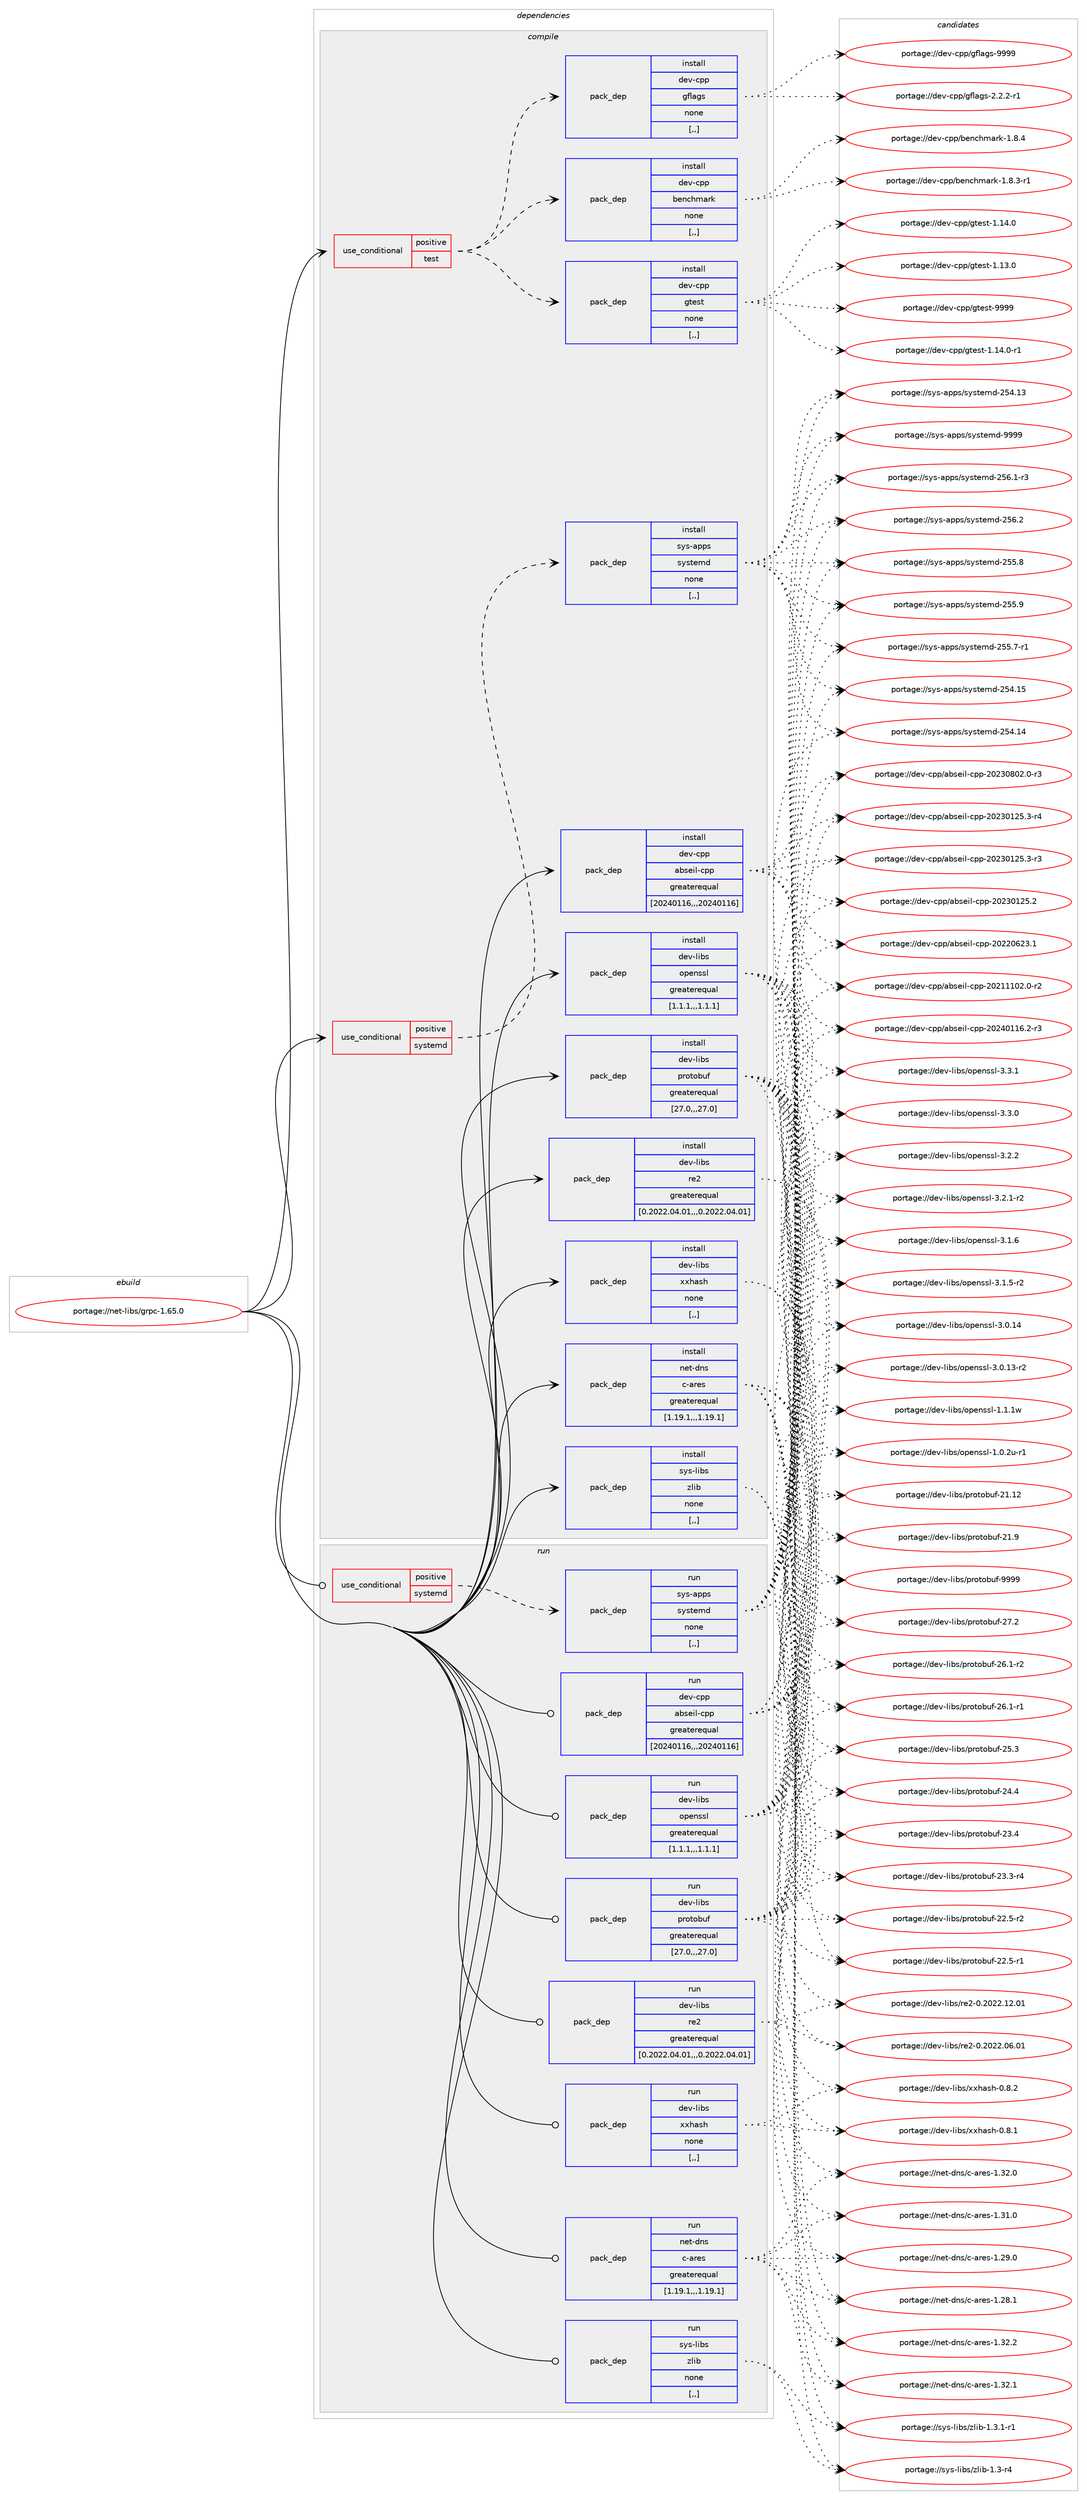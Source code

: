 digraph prolog {

# *************
# Graph options
# *************

newrank=true;
concentrate=true;
compound=true;
graph [rankdir=LR,fontname=Helvetica,fontsize=10,ranksep=1.5];#, ranksep=2.5, nodesep=0.2];
edge  [arrowhead=vee];
node  [fontname=Helvetica,fontsize=10];

# **********
# The ebuild
# **********

subgraph cluster_leftcol {
color=gray;
label=<<i>ebuild</i>>;
id [label="portage://net-libs/grpc-1.65.0", color=red, width=4, href="../net-libs/grpc-1.65.0.svg"];
}

# ****************
# The dependencies
# ****************

subgraph cluster_midcol {
color=gray;
label=<<i>dependencies</i>>;
subgraph cluster_compile {
fillcolor="#eeeeee";
style=filled;
label=<<i>compile</i>>;
subgraph cond93081 {
dependency357127 [label=<<TABLE BORDER="0" CELLBORDER="1" CELLSPACING="0" CELLPADDING="4"><TR><TD ROWSPAN="3" CELLPADDING="10">use_conditional</TD></TR><TR><TD>positive</TD></TR><TR><TD>systemd</TD></TR></TABLE>>, shape=none, color=red];
subgraph pack261386 {
dependency357128 [label=<<TABLE BORDER="0" CELLBORDER="1" CELLSPACING="0" CELLPADDING="4" WIDTH="220"><TR><TD ROWSPAN="6" CELLPADDING="30">pack_dep</TD></TR><TR><TD WIDTH="110">install</TD></TR><TR><TD>sys-apps</TD></TR><TR><TD>systemd</TD></TR><TR><TD>none</TD></TR><TR><TD>[,,]</TD></TR></TABLE>>, shape=none, color=blue];
}
dependency357127:e -> dependency357128:w [weight=20,style="dashed",arrowhead="vee"];
}
id:e -> dependency357127:w [weight=20,style="solid",arrowhead="vee"];
subgraph cond93082 {
dependency357129 [label=<<TABLE BORDER="0" CELLBORDER="1" CELLSPACING="0" CELLPADDING="4"><TR><TD ROWSPAN="3" CELLPADDING="10">use_conditional</TD></TR><TR><TD>positive</TD></TR><TR><TD>test</TD></TR></TABLE>>, shape=none, color=red];
subgraph pack261387 {
dependency357130 [label=<<TABLE BORDER="0" CELLBORDER="1" CELLSPACING="0" CELLPADDING="4" WIDTH="220"><TR><TD ROWSPAN="6" CELLPADDING="30">pack_dep</TD></TR><TR><TD WIDTH="110">install</TD></TR><TR><TD>dev-cpp</TD></TR><TR><TD>benchmark</TD></TR><TR><TD>none</TD></TR><TR><TD>[,,]</TD></TR></TABLE>>, shape=none, color=blue];
}
dependency357129:e -> dependency357130:w [weight=20,style="dashed",arrowhead="vee"];
subgraph pack261388 {
dependency357131 [label=<<TABLE BORDER="0" CELLBORDER="1" CELLSPACING="0" CELLPADDING="4" WIDTH="220"><TR><TD ROWSPAN="6" CELLPADDING="30">pack_dep</TD></TR><TR><TD WIDTH="110">install</TD></TR><TR><TD>dev-cpp</TD></TR><TR><TD>gflags</TD></TR><TR><TD>none</TD></TR><TR><TD>[,,]</TD></TR></TABLE>>, shape=none, color=blue];
}
dependency357129:e -> dependency357131:w [weight=20,style="dashed",arrowhead="vee"];
subgraph pack261389 {
dependency357132 [label=<<TABLE BORDER="0" CELLBORDER="1" CELLSPACING="0" CELLPADDING="4" WIDTH="220"><TR><TD ROWSPAN="6" CELLPADDING="30">pack_dep</TD></TR><TR><TD WIDTH="110">install</TD></TR><TR><TD>dev-cpp</TD></TR><TR><TD>gtest</TD></TR><TR><TD>none</TD></TR><TR><TD>[,,]</TD></TR></TABLE>>, shape=none, color=blue];
}
dependency357129:e -> dependency357132:w [weight=20,style="dashed",arrowhead="vee"];
}
id:e -> dependency357129:w [weight=20,style="solid",arrowhead="vee"];
subgraph pack261390 {
dependency357133 [label=<<TABLE BORDER="0" CELLBORDER="1" CELLSPACING="0" CELLPADDING="4" WIDTH="220"><TR><TD ROWSPAN="6" CELLPADDING="30">pack_dep</TD></TR><TR><TD WIDTH="110">install</TD></TR><TR><TD>dev-cpp</TD></TR><TR><TD>abseil-cpp</TD></TR><TR><TD>greaterequal</TD></TR><TR><TD>[20240116,,,20240116]</TD></TR></TABLE>>, shape=none, color=blue];
}
id:e -> dependency357133:w [weight=20,style="solid",arrowhead="vee"];
subgraph pack261391 {
dependency357134 [label=<<TABLE BORDER="0" CELLBORDER="1" CELLSPACING="0" CELLPADDING="4" WIDTH="220"><TR><TD ROWSPAN="6" CELLPADDING="30">pack_dep</TD></TR><TR><TD WIDTH="110">install</TD></TR><TR><TD>dev-libs</TD></TR><TR><TD>openssl</TD></TR><TR><TD>greaterequal</TD></TR><TR><TD>[1.1.1,,,1.1.1]</TD></TR></TABLE>>, shape=none, color=blue];
}
id:e -> dependency357134:w [weight=20,style="solid",arrowhead="vee"];
subgraph pack261392 {
dependency357135 [label=<<TABLE BORDER="0" CELLBORDER="1" CELLSPACING="0" CELLPADDING="4" WIDTH="220"><TR><TD ROWSPAN="6" CELLPADDING="30">pack_dep</TD></TR><TR><TD WIDTH="110">install</TD></TR><TR><TD>dev-libs</TD></TR><TR><TD>protobuf</TD></TR><TR><TD>greaterequal</TD></TR><TR><TD>[27.0,,,27.0]</TD></TR></TABLE>>, shape=none, color=blue];
}
id:e -> dependency357135:w [weight=20,style="solid",arrowhead="vee"];
subgraph pack261393 {
dependency357136 [label=<<TABLE BORDER="0" CELLBORDER="1" CELLSPACING="0" CELLPADDING="4" WIDTH="220"><TR><TD ROWSPAN="6" CELLPADDING="30">pack_dep</TD></TR><TR><TD WIDTH="110">install</TD></TR><TR><TD>dev-libs</TD></TR><TR><TD>re2</TD></TR><TR><TD>greaterequal</TD></TR><TR><TD>[0.2022.04.01,,,0.2022.04.01]</TD></TR></TABLE>>, shape=none, color=blue];
}
id:e -> dependency357136:w [weight=20,style="solid",arrowhead="vee"];
subgraph pack261394 {
dependency357137 [label=<<TABLE BORDER="0" CELLBORDER="1" CELLSPACING="0" CELLPADDING="4" WIDTH="220"><TR><TD ROWSPAN="6" CELLPADDING="30">pack_dep</TD></TR><TR><TD WIDTH="110">install</TD></TR><TR><TD>dev-libs</TD></TR><TR><TD>xxhash</TD></TR><TR><TD>none</TD></TR><TR><TD>[,,]</TD></TR></TABLE>>, shape=none, color=blue];
}
id:e -> dependency357137:w [weight=20,style="solid",arrowhead="vee"];
subgraph pack261395 {
dependency357138 [label=<<TABLE BORDER="0" CELLBORDER="1" CELLSPACING="0" CELLPADDING="4" WIDTH="220"><TR><TD ROWSPAN="6" CELLPADDING="30">pack_dep</TD></TR><TR><TD WIDTH="110">install</TD></TR><TR><TD>net-dns</TD></TR><TR><TD>c-ares</TD></TR><TR><TD>greaterequal</TD></TR><TR><TD>[1.19.1,,,1.19.1]</TD></TR></TABLE>>, shape=none, color=blue];
}
id:e -> dependency357138:w [weight=20,style="solid",arrowhead="vee"];
subgraph pack261396 {
dependency357139 [label=<<TABLE BORDER="0" CELLBORDER="1" CELLSPACING="0" CELLPADDING="4" WIDTH="220"><TR><TD ROWSPAN="6" CELLPADDING="30">pack_dep</TD></TR><TR><TD WIDTH="110">install</TD></TR><TR><TD>sys-libs</TD></TR><TR><TD>zlib</TD></TR><TR><TD>none</TD></TR><TR><TD>[,,]</TD></TR></TABLE>>, shape=none, color=blue];
}
id:e -> dependency357139:w [weight=20,style="solid",arrowhead="vee"];
}
subgraph cluster_compileandrun {
fillcolor="#eeeeee";
style=filled;
label=<<i>compile and run</i>>;
}
subgraph cluster_run {
fillcolor="#eeeeee";
style=filled;
label=<<i>run</i>>;
subgraph cond93083 {
dependency357140 [label=<<TABLE BORDER="0" CELLBORDER="1" CELLSPACING="0" CELLPADDING="4"><TR><TD ROWSPAN="3" CELLPADDING="10">use_conditional</TD></TR><TR><TD>positive</TD></TR><TR><TD>systemd</TD></TR></TABLE>>, shape=none, color=red];
subgraph pack261397 {
dependency357141 [label=<<TABLE BORDER="0" CELLBORDER="1" CELLSPACING="0" CELLPADDING="4" WIDTH="220"><TR><TD ROWSPAN="6" CELLPADDING="30">pack_dep</TD></TR><TR><TD WIDTH="110">run</TD></TR><TR><TD>sys-apps</TD></TR><TR><TD>systemd</TD></TR><TR><TD>none</TD></TR><TR><TD>[,,]</TD></TR></TABLE>>, shape=none, color=blue];
}
dependency357140:e -> dependency357141:w [weight=20,style="dashed",arrowhead="vee"];
}
id:e -> dependency357140:w [weight=20,style="solid",arrowhead="odot"];
subgraph pack261398 {
dependency357142 [label=<<TABLE BORDER="0" CELLBORDER="1" CELLSPACING="0" CELLPADDING="4" WIDTH="220"><TR><TD ROWSPAN="6" CELLPADDING="30">pack_dep</TD></TR><TR><TD WIDTH="110">run</TD></TR><TR><TD>dev-cpp</TD></TR><TR><TD>abseil-cpp</TD></TR><TR><TD>greaterequal</TD></TR><TR><TD>[20240116,,,20240116]</TD></TR></TABLE>>, shape=none, color=blue];
}
id:e -> dependency357142:w [weight=20,style="solid",arrowhead="odot"];
subgraph pack261399 {
dependency357143 [label=<<TABLE BORDER="0" CELLBORDER="1" CELLSPACING="0" CELLPADDING="4" WIDTH="220"><TR><TD ROWSPAN="6" CELLPADDING="30">pack_dep</TD></TR><TR><TD WIDTH="110">run</TD></TR><TR><TD>dev-libs</TD></TR><TR><TD>openssl</TD></TR><TR><TD>greaterequal</TD></TR><TR><TD>[1.1.1,,,1.1.1]</TD></TR></TABLE>>, shape=none, color=blue];
}
id:e -> dependency357143:w [weight=20,style="solid",arrowhead="odot"];
subgraph pack261400 {
dependency357144 [label=<<TABLE BORDER="0" CELLBORDER="1" CELLSPACING="0" CELLPADDING="4" WIDTH="220"><TR><TD ROWSPAN="6" CELLPADDING="30">pack_dep</TD></TR><TR><TD WIDTH="110">run</TD></TR><TR><TD>dev-libs</TD></TR><TR><TD>protobuf</TD></TR><TR><TD>greaterequal</TD></TR><TR><TD>[27.0,,,27.0]</TD></TR></TABLE>>, shape=none, color=blue];
}
id:e -> dependency357144:w [weight=20,style="solid",arrowhead="odot"];
subgraph pack261401 {
dependency357145 [label=<<TABLE BORDER="0" CELLBORDER="1" CELLSPACING="0" CELLPADDING="4" WIDTH="220"><TR><TD ROWSPAN="6" CELLPADDING="30">pack_dep</TD></TR><TR><TD WIDTH="110">run</TD></TR><TR><TD>dev-libs</TD></TR><TR><TD>re2</TD></TR><TR><TD>greaterequal</TD></TR><TR><TD>[0.2022.04.01,,,0.2022.04.01]</TD></TR></TABLE>>, shape=none, color=blue];
}
id:e -> dependency357145:w [weight=20,style="solid",arrowhead="odot"];
subgraph pack261402 {
dependency357146 [label=<<TABLE BORDER="0" CELLBORDER="1" CELLSPACING="0" CELLPADDING="4" WIDTH="220"><TR><TD ROWSPAN="6" CELLPADDING="30">pack_dep</TD></TR><TR><TD WIDTH="110">run</TD></TR><TR><TD>dev-libs</TD></TR><TR><TD>xxhash</TD></TR><TR><TD>none</TD></TR><TR><TD>[,,]</TD></TR></TABLE>>, shape=none, color=blue];
}
id:e -> dependency357146:w [weight=20,style="solid",arrowhead="odot"];
subgraph pack261403 {
dependency357147 [label=<<TABLE BORDER="0" CELLBORDER="1" CELLSPACING="0" CELLPADDING="4" WIDTH="220"><TR><TD ROWSPAN="6" CELLPADDING="30">pack_dep</TD></TR><TR><TD WIDTH="110">run</TD></TR><TR><TD>net-dns</TD></TR><TR><TD>c-ares</TD></TR><TR><TD>greaterequal</TD></TR><TR><TD>[1.19.1,,,1.19.1]</TD></TR></TABLE>>, shape=none, color=blue];
}
id:e -> dependency357147:w [weight=20,style="solid",arrowhead="odot"];
subgraph pack261404 {
dependency357148 [label=<<TABLE BORDER="0" CELLBORDER="1" CELLSPACING="0" CELLPADDING="4" WIDTH="220"><TR><TD ROWSPAN="6" CELLPADDING="30">pack_dep</TD></TR><TR><TD WIDTH="110">run</TD></TR><TR><TD>sys-libs</TD></TR><TR><TD>zlib</TD></TR><TR><TD>none</TD></TR><TR><TD>[,,]</TD></TR></TABLE>>, shape=none, color=blue];
}
id:e -> dependency357148:w [weight=20,style="solid",arrowhead="odot"];
}
}

# **************
# The candidates
# **************

subgraph cluster_choices {
rank=same;
color=gray;
label=<<i>candidates</i>>;

subgraph choice261386 {
color=black;
nodesep=1;
choice1151211154597112112115471151211151161011091004557575757 [label="portage://sys-apps/systemd-9999", color=red, width=4,href="../sys-apps/systemd-9999.svg"];
choice115121115459711211211547115121115116101109100455053544650 [label="portage://sys-apps/systemd-256.2", color=red, width=4,href="../sys-apps/systemd-256.2.svg"];
choice1151211154597112112115471151211151161011091004550535446494511451 [label="portage://sys-apps/systemd-256.1-r3", color=red, width=4,href="../sys-apps/systemd-256.1-r3.svg"];
choice115121115459711211211547115121115116101109100455053534657 [label="portage://sys-apps/systemd-255.9", color=red, width=4,href="../sys-apps/systemd-255.9.svg"];
choice115121115459711211211547115121115116101109100455053534656 [label="portage://sys-apps/systemd-255.8", color=red, width=4,href="../sys-apps/systemd-255.8.svg"];
choice1151211154597112112115471151211151161011091004550535346554511449 [label="portage://sys-apps/systemd-255.7-r1", color=red, width=4,href="../sys-apps/systemd-255.7-r1.svg"];
choice11512111545971121121154711512111511610110910045505352464953 [label="portage://sys-apps/systemd-254.15", color=red, width=4,href="../sys-apps/systemd-254.15.svg"];
choice11512111545971121121154711512111511610110910045505352464952 [label="portage://sys-apps/systemd-254.14", color=red, width=4,href="../sys-apps/systemd-254.14.svg"];
choice11512111545971121121154711512111511610110910045505352464951 [label="portage://sys-apps/systemd-254.13", color=red, width=4,href="../sys-apps/systemd-254.13.svg"];
dependency357128:e -> choice1151211154597112112115471151211151161011091004557575757:w [style=dotted,weight="100"];
dependency357128:e -> choice115121115459711211211547115121115116101109100455053544650:w [style=dotted,weight="100"];
dependency357128:e -> choice1151211154597112112115471151211151161011091004550535446494511451:w [style=dotted,weight="100"];
dependency357128:e -> choice115121115459711211211547115121115116101109100455053534657:w [style=dotted,weight="100"];
dependency357128:e -> choice115121115459711211211547115121115116101109100455053534656:w [style=dotted,weight="100"];
dependency357128:e -> choice1151211154597112112115471151211151161011091004550535346554511449:w [style=dotted,weight="100"];
dependency357128:e -> choice11512111545971121121154711512111511610110910045505352464953:w [style=dotted,weight="100"];
dependency357128:e -> choice11512111545971121121154711512111511610110910045505352464952:w [style=dotted,weight="100"];
dependency357128:e -> choice11512111545971121121154711512111511610110910045505352464951:w [style=dotted,weight="100"];
}
subgraph choice261387 {
color=black;
nodesep=1;
choice100101118459911211247981011109910410997114107454946564652 [label="portage://dev-cpp/benchmark-1.8.4", color=red, width=4,href="../dev-cpp/benchmark-1.8.4.svg"];
choice1001011184599112112479810111099104109971141074549465646514511449 [label="portage://dev-cpp/benchmark-1.8.3-r1", color=red, width=4,href="../dev-cpp/benchmark-1.8.3-r1.svg"];
dependency357130:e -> choice100101118459911211247981011109910410997114107454946564652:w [style=dotted,weight="100"];
dependency357130:e -> choice1001011184599112112479810111099104109971141074549465646514511449:w [style=dotted,weight="100"];
}
subgraph choice261388 {
color=black;
nodesep=1;
choice100101118459911211247103102108971031154557575757 [label="portage://dev-cpp/gflags-9999", color=red, width=4,href="../dev-cpp/gflags-9999.svg"];
choice100101118459911211247103102108971031154550465046504511449 [label="portage://dev-cpp/gflags-2.2.2-r1", color=red, width=4,href="../dev-cpp/gflags-2.2.2-r1.svg"];
dependency357131:e -> choice100101118459911211247103102108971031154557575757:w [style=dotted,weight="100"];
dependency357131:e -> choice100101118459911211247103102108971031154550465046504511449:w [style=dotted,weight="100"];
}
subgraph choice261389 {
color=black;
nodesep=1;
choice1001011184599112112471031161011151164557575757 [label="portage://dev-cpp/gtest-9999", color=red, width=4,href="../dev-cpp/gtest-9999.svg"];
choice100101118459911211247103116101115116454946495246484511449 [label="portage://dev-cpp/gtest-1.14.0-r1", color=red, width=4,href="../dev-cpp/gtest-1.14.0-r1.svg"];
choice10010111845991121124710311610111511645494649524648 [label="portage://dev-cpp/gtest-1.14.0", color=red, width=4,href="../dev-cpp/gtest-1.14.0.svg"];
choice10010111845991121124710311610111511645494649514648 [label="portage://dev-cpp/gtest-1.13.0", color=red, width=4,href="../dev-cpp/gtest-1.13.0.svg"];
dependency357132:e -> choice1001011184599112112471031161011151164557575757:w [style=dotted,weight="100"];
dependency357132:e -> choice100101118459911211247103116101115116454946495246484511449:w [style=dotted,weight="100"];
dependency357132:e -> choice10010111845991121124710311610111511645494649524648:w [style=dotted,weight="100"];
dependency357132:e -> choice10010111845991121124710311610111511645494649514648:w [style=dotted,weight="100"];
}
subgraph choice261390 {
color=black;
nodesep=1;
choice1001011184599112112479798115101105108459911211245504850524849495446504511451 [label="portage://dev-cpp/abseil-cpp-20240116.2-r3", color=red, width=4,href="../dev-cpp/abseil-cpp-20240116.2-r3.svg"];
choice1001011184599112112479798115101105108459911211245504850514856485046484511451 [label="portage://dev-cpp/abseil-cpp-20230802.0-r3", color=red, width=4,href="../dev-cpp/abseil-cpp-20230802.0-r3.svg"];
choice1001011184599112112479798115101105108459911211245504850514849505346514511452 [label="portage://dev-cpp/abseil-cpp-20230125.3-r4", color=red, width=4,href="../dev-cpp/abseil-cpp-20230125.3-r4.svg"];
choice1001011184599112112479798115101105108459911211245504850514849505346514511451 [label="portage://dev-cpp/abseil-cpp-20230125.3-r3", color=red, width=4,href="../dev-cpp/abseil-cpp-20230125.3-r3.svg"];
choice100101118459911211247979811510110510845991121124550485051484950534650 [label="portage://dev-cpp/abseil-cpp-20230125.2", color=red, width=4,href="../dev-cpp/abseil-cpp-20230125.2.svg"];
choice100101118459911211247979811510110510845991121124550485050485450514649 [label="portage://dev-cpp/abseil-cpp-20220623.1", color=red, width=4,href="../dev-cpp/abseil-cpp-20220623.1.svg"];
choice1001011184599112112479798115101105108459911211245504850494949485046484511450 [label="portage://dev-cpp/abseil-cpp-20211102.0-r2", color=red, width=4,href="../dev-cpp/abseil-cpp-20211102.0-r2.svg"];
dependency357133:e -> choice1001011184599112112479798115101105108459911211245504850524849495446504511451:w [style=dotted,weight="100"];
dependency357133:e -> choice1001011184599112112479798115101105108459911211245504850514856485046484511451:w [style=dotted,weight="100"];
dependency357133:e -> choice1001011184599112112479798115101105108459911211245504850514849505346514511452:w [style=dotted,weight="100"];
dependency357133:e -> choice1001011184599112112479798115101105108459911211245504850514849505346514511451:w [style=dotted,weight="100"];
dependency357133:e -> choice100101118459911211247979811510110510845991121124550485051484950534650:w [style=dotted,weight="100"];
dependency357133:e -> choice100101118459911211247979811510110510845991121124550485050485450514649:w [style=dotted,weight="100"];
dependency357133:e -> choice1001011184599112112479798115101105108459911211245504850494949485046484511450:w [style=dotted,weight="100"];
}
subgraph choice261391 {
color=black;
nodesep=1;
choice100101118451081059811547111112101110115115108455146514649 [label="portage://dev-libs/openssl-3.3.1", color=red, width=4,href="../dev-libs/openssl-3.3.1.svg"];
choice100101118451081059811547111112101110115115108455146514648 [label="portage://dev-libs/openssl-3.3.0", color=red, width=4,href="../dev-libs/openssl-3.3.0.svg"];
choice100101118451081059811547111112101110115115108455146504650 [label="portage://dev-libs/openssl-3.2.2", color=red, width=4,href="../dev-libs/openssl-3.2.2.svg"];
choice1001011184510810598115471111121011101151151084551465046494511450 [label="portage://dev-libs/openssl-3.2.1-r2", color=red, width=4,href="../dev-libs/openssl-3.2.1-r2.svg"];
choice100101118451081059811547111112101110115115108455146494654 [label="portage://dev-libs/openssl-3.1.6", color=red, width=4,href="../dev-libs/openssl-3.1.6.svg"];
choice1001011184510810598115471111121011101151151084551464946534511450 [label="portage://dev-libs/openssl-3.1.5-r2", color=red, width=4,href="../dev-libs/openssl-3.1.5-r2.svg"];
choice10010111845108105981154711111210111011511510845514648464952 [label="portage://dev-libs/openssl-3.0.14", color=red, width=4,href="../dev-libs/openssl-3.0.14.svg"];
choice100101118451081059811547111112101110115115108455146484649514511450 [label="portage://dev-libs/openssl-3.0.13-r2", color=red, width=4,href="../dev-libs/openssl-3.0.13-r2.svg"];
choice100101118451081059811547111112101110115115108454946494649119 [label="portage://dev-libs/openssl-1.1.1w", color=red, width=4,href="../dev-libs/openssl-1.1.1w.svg"];
choice1001011184510810598115471111121011101151151084549464846501174511449 [label="portage://dev-libs/openssl-1.0.2u-r1", color=red, width=4,href="../dev-libs/openssl-1.0.2u-r1.svg"];
dependency357134:e -> choice100101118451081059811547111112101110115115108455146514649:w [style=dotted,weight="100"];
dependency357134:e -> choice100101118451081059811547111112101110115115108455146514648:w [style=dotted,weight="100"];
dependency357134:e -> choice100101118451081059811547111112101110115115108455146504650:w [style=dotted,weight="100"];
dependency357134:e -> choice1001011184510810598115471111121011101151151084551465046494511450:w [style=dotted,weight="100"];
dependency357134:e -> choice100101118451081059811547111112101110115115108455146494654:w [style=dotted,weight="100"];
dependency357134:e -> choice1001011184510810598115471111121011101151151084551464946534511450:w [style=dotted,weight="100"];
dependency357134:e -> choice10010111845108105981154711111210111011511510845514648464952:w [style=dotted,weight="100"];
dependency357134:e -> choice100101118451081059811547111112101110115115108455146484649514511450:w [style=dotted,weight="100"];
dependency357134:e -> choice100101118451081059811547111112101110115115108454946494649119:w [style=dotted,weight="100"];
dependency357134:e -> choice1001011184510810598115471111121011101151151084549464846501174511449:w [style=dotted,weight="100"];
}
subgraph choice261392 {
color=black;
nodesep=1;
choice100101118451081059811547112114111116111981171024557575757 [label="portage://dev-libs/protobuf-9999", color=red, width=4,href="../dev-libs/protobuf-9999.svg"];
choice100101118451081059811547112114111116111981171024550554650 [label="portage://dev-libs/protobuf-27.2", color=red, width=4,href="../dev-libs/protobuf-27.2.svg"];
choice1001011184510810598115471121141111161119811710245505446494511450 [label="portage://dev-libs/protobuf-26.1-r2", color=red, width=4,href="../dev-libs/protobuf-26.1-r2.svg"];
choice1001011184510810598115471121141111161119811710245505446494511449 [label="portage://dev-libs/protobuf-26.1-r1", color=red, width=4,href="../dev-libs/protobuf-26.1-r1.svg"];
choice100101118451081059811547112114111116111981171024550534651 [label="portage://dev-libs/protobuf-25.3", color=red, width=4,href="../dev-libs/protobuf-25.3.svg"];
choice100101118451081059811547112114111116111981171024550524652 [label="portage://dev-libs/protobuf-24.4", color=red, width=4,href="../dev-libs/protobuf-24.4.svg"];
choice100101118451081059811547112114111116111981171024550514652 [label="portage://dev-libs/protobuf-23.4", color=red, width=4,href="../dev-libs/protobuf-23.4.svg"];
choice1001011184510810598115471121141111161119811710245505146514511452 [label="portage://dev-libs/protobuf-23.3-r4", color=red, width=4,href="../dev-libs/protobuf-23.3-r4.svg"];
choice1001011184510810598115471121141111161119811710245505046534511450 [label="portage://dev-libs/protobuf-22.5-r2", color=red, width=4,href="../dev-libs/protobuf-22.5-r2.svg"];
choice1001011184510810598115471121141111161119811710245505046534511449 [label="portage://dev-libs/protobuf-22.5-r1", color=red, width=4,href="../dev-libs/protobuf-22.5-r1.svg"];
choice10010111845108105981154711211411111611198117102455049464950 [label="portage://dev-libs/protobuf-21.12", color=red, width=4,href="../dev-libs/protobuf-21.12.svg"];
choice100101118451081059811547112114111116111981171024550494657 [label="portage://dev-libs/protobuf-21.9", color=red, width=4,href="../dev-libs/protobuf-21.9.svg"];
dependency357135:e -> choice100101118451081059811547112114111116111981171024557575757:w [style=dotted,weight="100"];
dependency357135:e -> choice100101118451081059811547112114111116111981171024550554650:w [style=dotted,weight="100"];
dependency357135:e -> choice1001011184510810598115471121141111161119811710245505446494511450:w [style=dotted,weight="100"];
dependency357135:e -> choice1001011184510810598115471121141111161119811710245505446494511449:w [style=dotted,weight="100"];
dependency357135:e -> choice100101118451081059811547112114111116111981171024550534651:w [style=dotted,weight="100"];
dependency357135:e -> choice100101118451081059811547112114111116111981171024550524652:w [style=dotted,weight="100"];
dependency357135:e -> choice100101118451081059811547112114111116111981171024550514652:w [style=dotted,weight="100"];
dependency357135:e -> choice1001011184510810598115471121141111161119811710245505146514511452:w [style=dotted,weight="100"];
dependency357135:e -> choice1001011184510810598115471121141111161119811710245505046534511450:w [style=dotted,weight="100"];
dependency357135:e -> choice1001011184510810598115471121141111161119811710245505046534511449:w [style=dotted,weight="100"];
dependency357135:e -> choice10010111845108105981154711211411111611198117102455049464950:w [style=dotted,weight="100"];
dependency357135:e -> choice100101118451081059811547112114111116111981171024550494657:w [style=dotted,weight="100"];
}
subgraph choice261393 {
color=black;
nodesep=1;
choice1001011184510810598115471141015045484650485050464950464849 [label="portage://dev-libs/re2-0.2022.12.01", color=red, width=4,href="../dev-libs/re2-0.2022.12.01.svg"];
choice1001011184510810598115471141015045484650485050464854464849 [label="portage://dev-libs/re2-0.2022.06.01", color=red, width=4,href="../dev-libs/re2-0.2022.06.01.svg"];
dependency357136:e -> choice1001011184510810598115471141015045484650485050464950464849:w [style=dotted,weight="100"];
dependency357136:e -> choice1001011184510810598115471141015045484650485050464854464849:w [style=dotted,weight="100"];
}
subgraph choice261394 {
color=black;
nodesep=1;
choice10010111845108105981154712012010497115104454846564650 [label="portage://dev-libs/xxhash-0.8.2", color=red, width=4,href="../dev-libs/xxhash-0.8.2.svg"];
choice10010111845108105981154712012010497115104454846564649 [label="portage://dev-libs/xxhash-0.8.1", color=red, width=4,href="../dev-libs/xxhash-0.8.1.svg"];
dependency357137:e -> choice10010111845108105981154712012010497115104454846564650:w [style=dotted,weight="100"];
dependency357137:e -> choice10010111845108105981154712012010497115104454846564649:w [style=dotted,weight="100"];
}
subgraph choice261395 {
color=black;
nodesep=1;
choice110101116451001101154799459711410111545494651504650 [label="portage://net-dns/c-ares-1.32.2", color=red, width=4,href="../net-dns/c-ares-1.32.2.svg"];
choice110101116451001101154799459711410111545494651504649 [label="portage://net-dns/c-ares-1.32.1", color=red, width=4,href="../net-dns/c-ares-1.32.1.svg"];
choice110101116451001101154799459711410111545494651504648 [label="portage://net-dns/c-ares-1.32.0", color=red, width=4,href="../net-dns/c-ares-1.32.0.svg"];
choice110101116451001101154799459711410111545494651494648 [label="portage://net-dns/c-ares-1.31.0", color=red, width=4,href="../net-dns/c-ares-1.31.0.svg"];
choice110101116451001101154799459711410111545494650574648 [label="portage://net-dns/c-ares-1.29.0", color=red, width=4,href="../net-dns/c-ares-1.29.0.svg"];
choice110101116451001101154799459711410111545494650564649 [label="portage://net-dns/c-ares-1.28.1", color=red, width=4,href="../net-dns/c-ares-1.28.1.svg"];
dependency357138:e -> choice110101116451001101154799459711410111545494651504650:w [style=dotted,weight="100"];
dependency357138:e -> choice110101116451001101154799459711410111545494651504649:w [style=dotted,weight="100"];
dependency357138:e -> choice110101116451001101154799459711410111545494651504648:w [style=dotted,weight="100"];
dependency357138:e -> choice110101116451001101154799459711410111545494651494648:w [style=dotted,weight="100"];
dependency357138:e -> choice110101116451001101154799459711410111545494650574648:w [style=dotted,weight="100"];
dependency357138:e -> choice110101116451001101154799459711410111545494650564649:w [style=dotted,weight="100"];
}
subgraph choice261396 {
color=black;
nodesep=1;
choice115121115451081059811547122108105984549465146494511449 [label="portage://sys-libs/zlib-1.3.1-r1", color=red, width=4,href="../sys-libs/zlib-1.3.1-r1.svg"];
choice11512111545108105981154712210810598454946514511452 [label="portage://sys-libs/zlib-1.3-r4", color=red, width=4,href="../sys-libs/zlib-1.3-r4.svg"];
dependency357139:e -> choice115121115451081059811547122108105984549465146494511449:w [style=dotted,weight="100"];
dependency357139:e -> choice11512111545108105981154712210810598454946514511452:w [style=dotted,weight="100"];
}
subgraph choice261397 {
color=black;
nodesep=1;
choice1151211154597112112115471151211151161011091004557575757 [label="portage://sys-apps/systemd-9999", color=red, width=4,href="../sys-apps/systemd-9999.svg"];
choice115121115459711211211547115121115116101109100455053544650 [label="portage://sys-apps/systemd-256.2", color=red, width=4,href="../sys-apps/systemd-256.2.svg"];
choice1151211154597112112115471151211151161011091004550535446494511451 [label="portage://sys-apps/systemd-256.1-r3", color=red, width=4,href="../sys-apps/systemd-256.1-r3.svg"];
choice115121115459711211211547115121115116101109100455053534657 [label="portage://sys-apps/systemd-255.9", color=red, width=4,href="../sys-apps/systemd-255.9.svg"];
choice115121115459711211211547115121115116101109100455053534656 [label="portage://sys-apps/systemd-255.8", color=red, width=4,href="../sys-apps/systemd-255.8.svg"];
choice1151211154597112112115471151211151161011091004550535346554511449 [label="portage://sys-apps/systemd-255.7-r1", color=red, width=4,href="../sys-apps/systemd-255.7-r1.svg"];
choice11512111545971121121154711512111511610110910045505352464953 [label="portage://sys-apps/systemd-254.15", color=red, width=4,href="../sys-apps/systemd-254.15.svg"];
choice11512111545971121121154711512111511610110910045505352464952 [label="portage://sys-apps/systemd-254.14", color=red, width=4,href="../sys-apps/systemd-254.14.svg"];
choice11512111545971121121154711512111511610110910045505352464951 [label="portage://sys-apps/systemd-254.13", color=red, width=4,href="../sys-apps/systemd-254.13.svg"];
dependency357141:e -> choice1151211154597112112115471151211151161011091004557575757:w [style=dotted,weight="100"];
dependency357141:e -> choice115121115459711211211547115121115116101109100455053544650:w [style=dotted,weight="100"];
dependency357141:e -> choice1151211154597112112115471151211151161011091004550535446494511451:w [style=dotted,weight="100"];
dependency357141:e -> choice115121115459711211211547115121115116101109100455053534657:w [style=dotted,weight="100"];
dependency357141:e -> choice115121115459711211211547115121115116101109100455053534656:w [style=dotted,weight="100"];
dependency357141:e -> choice1151211154597112112115471151211151161011091004550535346554511449:w [style=dotted,weight="100"];
dependency357141:e -> choice11512111545971121121154711512111511610110910045505352464953:w [style=dotted,weight="100"];
dependency357141:e -> choice11512111545971121121154711512111511610110910045505352464952:w [style=dotted,weight="100"];
dependency357141:e -> choice11512111545971121121154711512111511610110910045505352464951:w [style=dotted,weight="100"];
}
subgraph choice261398 {
color=black;
nodesep=1;
choice1001011184599112112479798115101105108459911211245504850524849495446504511451 [label="portage://dev-cpp/abseil-cpp-20240116.2-r3", color=red, width=4,href="../dev-cpp/abseil-cpp-20240116.2-r3.svg"];
choice1001011184599112112479798115101105108459911211245504850514856485046484511451 [label="portage://dev-cpp/abseil-cpp-20230802.0-r3", color=red, width=4,href="../dev-cpp/abseil-cpp-20230802.0-r3.svg"];
choice1001011184599112112479798115101105108459911211245504850514849505346514511452 [label="portage://dev-cpp/abseil-cpp-20230125.3-r4", color=red, width=4,href="../dev-cpp/abseil-cpp-20230125.3-r4.svg"];
choice1001011184599112112479798115101105108459911211245504850514849505346514511451 [label="portage://dev-cpp/abseil-cpp-20230125.3-r3", color=red, width=4,href="../dev-cpp/abseil-cpp-20230125.3-r3.svg"];
choice100101118459911211247979811510110510845991121124550485051484950534650 [label="portage://dev-cpp/abseil-cpp-20230125.2", color=red, width=4,href="../dev-cpp/abseil-cpp-20230125.2.svg"];
choice100101118459911211247979811510110510845991121124550485050485450514649 [label="portage://dev-cpp/abseil-cpp-20220623.1", color=red, width=4,href="../dev-cpp/abseil-cpp-20220623.1.svg"];
choice1001011184599112112479798115101105108459911211245504850494949485046484511450 [label="portage://dev-cpp/abseil-cpp-20211102.0-r2", color=red, width=4,href="../dev-cpp/abseil-cpp-20211102.0-r2.svg"];
dependency357142:e -> choice1001011184599112112479798115101105108459911211245504850524849495446504511451:w [style=dotted,weight="100"];
dependency357142:e -> choice1001011184599112112479798115101105108459911211245504850514856485046484511451:w [style=dotted,weight="100"];
dependency357142:e -> choice1001011184599112112479798115101105108459911211245504850514849505346514511452:w [style=dotted,weight="100"];
dependency357142:e -> choice1001011184599112112479798115101105108459911211245504850514849505346514511451:w [style=dotted,weight="100"];
dependency357142:e -> choice100101118459911211247979811510110510845991121124550485051484950534650:w [style=dotted,weight="100"];
dependency357142:e -> choice100101118459911211247979811510110510845991121124550485050485450514649:w [style=dotted,weight="100"];
dependency357142:e -> choice1001011184599112112479798115101105108459911211245504850494949485046484511450:w [style=dotted,weight="100"];
}
subgraph choice261399 {
color=black;
nodesep=1;
choice100101118451081059811547111112101110115115108455146514649 [label="portage://dev-libs/openssl-3.3.1", color=red, width=4,href="../dev-libs/openssl-3.3.1.svg"];
choice100101118451081059811547111112101110115115108455146514648 [label="portage://dev-libs/openssl-3.3.0", color=red, width=4,href="../dev-libs/openssl-3.3.0.svg"];
choice100101118451081059811547111112101110115115108455146504650 [label="portage://dev-libs/openssl-3.2.2", color=red, width=4,href="../dev-libs/openssl-3.2.2.svg"];
choice1001011184510810598115471111121011101151151084551465046494511450 [label="portage://dev-libs/openssl-3.2.1-r2", color=red, width=4,href="../dev-libs/openssl-3.2.1-r2.svg"];
choice100101118451081059811547111112101110115115108455146494654 [label="portage://dev-libs/openssl-3.1.6", color=red, width=4,href="../dev-libs/openssl-3.1.6.svg"];
choice1001011184510810598115471111121011101151151084551464946534511450 [label="portage://dev-libs/openssl-3.1.5-r2", color=red, width=4,href="../dev-libs/openssl-3.1.5-r2.svg"];
choice10010111845108105981154711111210111011511510845514648464952 [label="portage://dev-libs/openssl-3.0.14", color=red, width=4,href="../dev-libs/openssl-3.0.14.svg"];
choice100101118451081059811547111112101110115115108455146484649514511450 [label="portage://dev-libs/openssl-3.0.13-r2", color=red, width=4,href="../dev-libs/openssl-3.0.13-r2.svg"];
choice100101118451081059811547111112101110115115108454946494649119 [label="portage://dev-libs/openssl-1.1.1w", color=red, width=4,href="../dev-libs/openssl-1.1.1w.svg"];
choice1001011184510810598115471111121011101151151084549464846501174511449 [label="portage://dev-libs/openssl-1.0.2u-r1", color=red, width=4,href="../dev-libs/openssl-1.0.2u-r1.svg"];
dependency357143:e -> choice100101118451081059811547111112101110115115108455146514649:w [style=dotted,weight="100"];
dependency357143:e -> choice100101118451081059811547111112101110115115108455146514648:w [style=dotted,weight="100"];
dependency357143:e -> choice100101118451081059811547111112101110115115108455146504650:w [style=dotted,weight="100"];
dependency357143:e -> choice1001011184510810598115471111121011101151151084551465046494511450:w [style=dotted,weight="100"];
dependency357143:e -> choice100101118451081059811547111112101110115115108455146494654:w [style=dotted,weight="100"];
dependency357143:e -> choice1001011184510810598115471111121011101151151084551464946534511450:w [style=dotted,weight="100"];
dependency357143:e -> choice10010111845108105981154711111210111011511510845514648464952:w [style=dotted,weight="100"];
dependency357143:e -> choice100101118451081059811547111112101110115115108455146484649514511450:w [style=dotted,weight="100"];
dependency357143:e -> choice100101118451081059811547111112101110115115108454946494649119:w [style=dotted,weight="100"];
dependency357143:e -> choice1001011184510810598115471111121011101151151084549464846501174511449:w [style=dotted,weight="100"];
}
subgraph choice261400 {
color=black;
nodesep=1;
choice100101118451081059811547112114111116111981171024557575757 [label="portage://dev-libs/protobuf-9999", color=red, width=4,href="../dev-libs/protobuf-9999.svg"];
choice100101118451081059811547112114111116111981171024550554650 [label="portage://dev-libs/protobuf-27.2", color=red, width=4,href="../dev-libs/protobuf-27.2.svg"];
choice1001011184510810598115471121141111161119811710245505446494511450 [label="portage://dev-libs/protobuf-26.1-r2", color=red, width=4,href="../dev-libs/protobuf-26.1-r2.svg"];
choice1001011184510810598115471121141111161119811710245505446494511449 [label="portage://dev-libs/protobuf-26.1-r1", color=red, width=4,href="../dev-libs/protobuf-26.1-r1.svg"];
choice100101118451081059811547112114111116111981171024550534651 [label="portage://dev-libs/protobuf-25.3", color=red, width=4,href="../dev-libs/protobuf-25.3.svg"];
choice100101118451081059811547112114111116111981171024550524652 [label="portage://dev-libs/protobuf-24.4", color=red, width=4,href="../dev-libs/protobuf-24.4.svg"];
choice100101118451081059811547112114111116111981171024550514652 [label="portage://dev-libs/protobuf-23.4", color=red, width=4,href="../dev-libs/protobuf-23.4.svg"];
choice1001011184510810598115471121141111161119811710245505146514511452 [label="portage://dev-libs/protobuf-23.3-r4", color=red, width=4,href="../dev-libs/protobuf-23.3-r4.svg"];
choice1001011184510810598115471121141111161119811710245505046534511450 [label="portage://dev-libs/protobuf-22.5-r2", color=red, width=4,href="../dev-libs/protobuf-22.5-r2.svg"];
choice1001011184510810598115471121141111161119811710245505046534511449 [label="portage://dev-libs/protobuf-22.5-r1", color=red, width=4,href="../dev-libs/protobuf-22.5-r1.svg"];
choice10010111845108105981154711211411111611198117102455049464950 [label="portage://dev-libs/protobuf-21.12", color=red, width=4,href="../dev-libs/protobuf-21.12.svg"];
choice100101118451081059811547112114111116111981171024550494657 [label="portage://dev-libs/protobuf-21.9", color=red, width=4,href="../dev-libs/protobuf-21.9.svg"];
dependency357144:e -> choice100101118451081059811547112114111116111981171024557575757:w [style=dotted,weight="100"];
dependency357144:e -> choice100101118451081059811547112114111116111981171024550554650:w [style=dotted,weight="100"];
dependency357144:e -> choice1001011184510810598115471121141111161119811710245505446494511450:w [style=dotted,weight="100"];
dependency357144:e -> choice1001011184510810598115471121141111161119811710245505446494511449:w [style=dotted,weight="100"];
dependency357144:e -> choice100101118451081059811547112114111116111981171024550534651:w [style=dotted,weight="100"];
dependency357144:e -> choice100101118451081059811547112114111116111981171024550524652:w [style=dotted,weight="100"];
dependency357144:e -> choice100101118451081059811547112114111116111981171024550514652:w [style=dotted,weight="100"];
dependency357144:e -> choice1001011184510810598115471121141111161119811710245505146514511452:w [style=dotted,weight="100"];
dependency357144:e -> choice1001011184510810598115471121141111161119811710245505046534511450:w [style=dotted,weight="100"];
dependency357144:e -> choice1001011184510810598115471121141111161119811710245505046534511449:w [style=dotted,weight="100"];
dependency357144:e -> choice10010111845108105981154711211411111611198117102455049464950:w [style=dotted,weight="100"];
dependency357144:e -> choice100101118451081059811547112114111116111981171024550494657:w [style=dotted,weight="100"];
}
subgraph choice261401 {
color=black;
nodesep=1;
choice1001011184510810598115471141015045484650485050464950464849 [label="portage://dev-libs/re2-0.2022.12.01", color=red, width=4,href="../dev-libs/re2-0.2022.12.01.svg"];
choice1001011184510810598115471141015045484650485050464854464849 [label="portage://dev-libs/re2-0.2022.06.01", color=red, width=4,href="../dev-libs/re2-0.2022.06.01.svg"];
dependency357145:e -> choice1001011184510810598115471141015045484650485050464950464849:w [style=dotted,weight="100"];
dependency357145:e -> choice1001011184510810598115471141015045484650485050464854464849:w [style=dotted,weight="100"];
}
subgraph choice261402 {
color=black;
nodesep=1;
choice10010111845108105981154712012010497115104454846564650 [label="portage://dev-libs/xxhash-0.8.2", color=red, width=4,href="../dev-libs/xxhash-0.8.2.svg"];
choice10010111845108105981154712012010497115104454846564649 [label="portage://dev-libs/xxhash-0.8.1", color=red, width=4,href="../dev-libs/xxhash-0.8.1.svg"];
dependency357146:e -> choice10010111845108105981154712012010497115104454846564650:w [style=dotted,weight="100"];
dependency357146:e -> choice10010111845108105981154712012010497115104454846564649:w [style=dotted,weight="100"];
}
subgraph choice261403 {
color=black;
nodesep=1;
choice110101116451001101154799459711410111545494651504650 [label="portage://net-dns/c-ares-1.32.2", color=red, width=4,href="../net-dns/c-ares-1.32.2.svg"];
choice110101116451001101154799459711410111545494651504649 [label="portage://net-dns/c-ares-1.32.1", color=red, width=4,href="../net-dns/c-ares-1.32.1.svg"];
choice110101116451001101154799459711410111545494651504648 [label="portage://net-dns/c-ares-1.32.0", color=red, width=4,href="../net-dns/c-ares-1.32.0.svg"];
choice110101116451001101154799459711410111545494651494648 [label="portage://net-dns/c-ares-1.31.0", color=red, width=4,href="../net-dns/c-ares-1.31.0.svg"];
choice110101116451001101154799459711410111545494650574648 [label="portage://net-dns/c-ares-1.29.0", color=red, width=4,href="../net-dns/c-ares-1.29.0.svg"];
choice110101116451001101154799459711410111545494650564649 [label="portage://net-dns/c-ares-1.28.1", color=red, width=4,href="../net-dns/c-ares-1.28.1.svg"];
dependency357147:e -> choice110101116451001101154799459711410111545494651504650:w [style=dotted,weight="100"];
dependency357147:e -> choice110101116451001101154799459711410111545494651504649:w [style=dotted,weight="100"];
dependency357147:e -> choice110101116451001101154799459711410111545494651504648:w [style=dotted,weight="100"];
dependency357147:e -> choice110101116451001101154799459711410111545494651494648:w [style=dotted,weight="100"];
dependency357147:e -> choice110101116451001101154799459711410111545494650574648:w [style=dotted,weight="100"];
dependency357147:e -> choice110101116451001101154799459711410111545494650564649:w [style=dotted,weight="100"];
}
subgraph choice261404 {
color=black;
nodesep=1;
choice115121115451081059811547122108105984549465146494511449 [label="portage://sys-libs/zlib-1.3.1-r1", color=red, width=4,href="../sys-libs/zlib-1.3.1-r1.svg"];
choice11512111545108105981154712210810598454946514511452 [label="portage://sys-libs/zlib-1.3-r4", color=red, width=4,href="../sys-libs/zlib-1.3-r4.svg"];
dependency357148:e -> choice115121115451081059811547122108105984549465146494511449:w [style=dotted,weight="100"];
dependency357148:e -> choice11512111545108105981154712210810598454946514511452:w [style=dotted,weight="100"];
}
}

}

